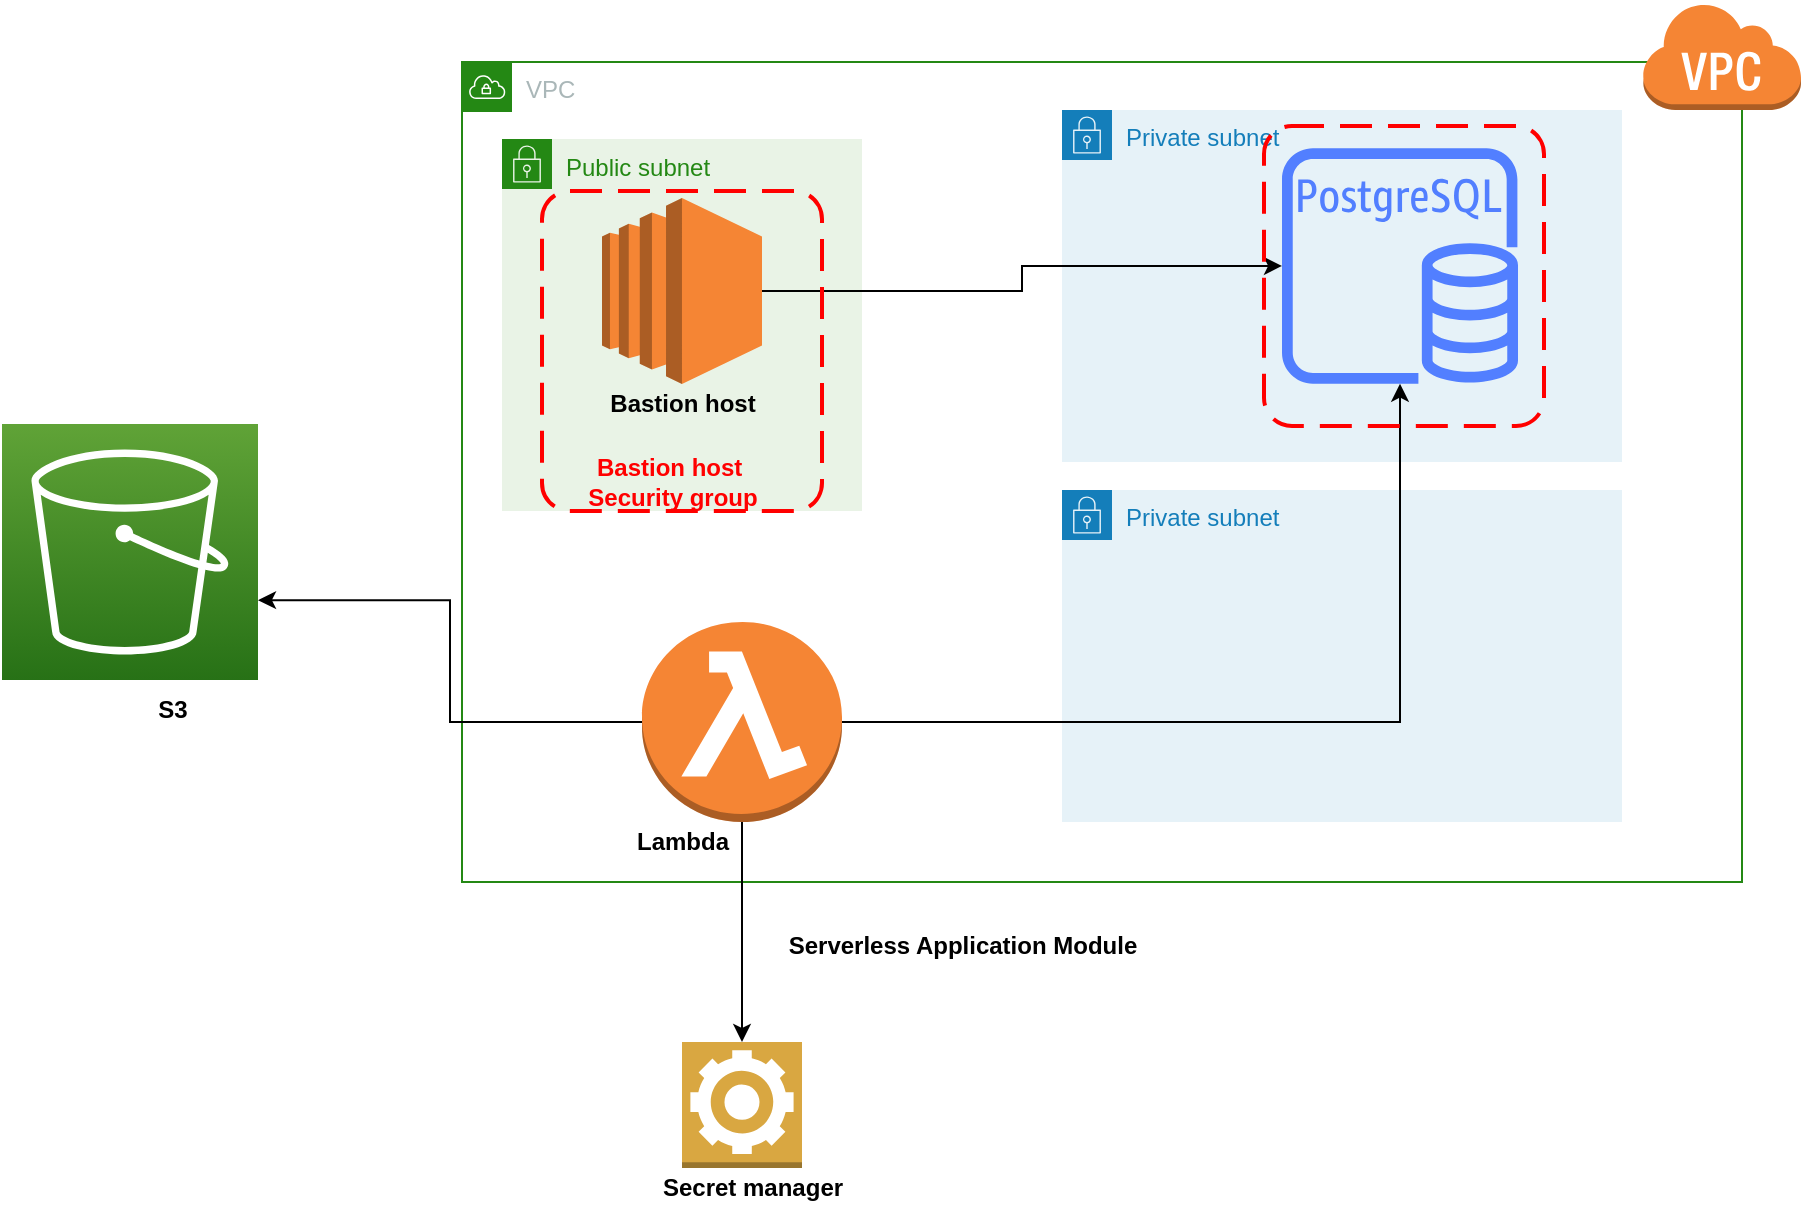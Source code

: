 <mxfile version="15.5.2" type="github">
  <diagram id="OVfzH5pYAAs6eM7BDuYv" name="Page-1">
    <mxGraphModel dx="2916" dy="737" grid="1" gridSize="10" guides="1" tooltips="1" connect="1" arrows="1" fold="1" page="1" pageScale="1" pageWidth="850" pageHeight="1100" math="0" shadow="0">
      <root>
        <mxCell id="0" />
        <mxCell id="1" parent="0" />
        <mxCell id="mRz5VZ8LwVsas3YyahYp-1" value="VPC" style="points=[[0,0],[0.25,0],[0.5,0],[0.75,0],[1,0],[1,0.25],[1,0.5],[1,0.75],[1,1],[0.75,1],[0.5,1],[0.25,1],[0,1],[0,0.75],[0,0.5],[0,0.25]];outlineConnect=0;gradientColor=none;html=1;whiteSpace=wrap;fontSize=12;fontStyle=0;shape=mxgraph.aws4.group;grIcon=mxgraph.aws4.group_vpc;strokeColor=#248814;fillColor=none;verticalAlign=top;align=left;spacingLeft=30;fontColor=#AAB7B8;dashed=0;" parent="1" vertex="1">
          <mxGeometry x="140" y="40" width="640" height="410" as="geometry" />
        </mxCell>
        <mxCell id="mRz5VZ8LwVsas3YyahYp-2" value="" style="outlineConnect=0;dashed=0;verticalLabelPosition=bottom;verticalAlign=top;align=center;html=1;shape=mxgraph.aws3.virtual_private_cloud;fillColor=#F58534;gradientColor=none;" parent="1" vertex="1">
          <mxGeometry x="730" y="10" width="79.5" height="54" as="geometry" />
        </mxCell>
        <mxCell id="mRz5VZ8LwVsas3YyahYp-3" value="Private subnet" style="points=[[0,0],[0.25,0],[0.5,0],[0.75,0],[1,0],[1,0.25],[1,0.5],[1,0.75],[1,1],[0.75,1],[0.5,1],[0.25,1],[0,1],[0,0.75],[0,0.5],[0,0.25]];outlineConnect=0;gradientColor=none;html=1;whiteSpace=wrap;fontSize=12;fontStyle=0;shape=mxgraph.aws4.group;grIcon=mxgraph.aws4.group_security_group;grStroke=0;strokeColor=#147EBA;fillColor=#E6F2F8;verticalAlign=top;align=left;spacingLeft=30;fontColor=#147EBA;dashed=0;" parent="1" vertex="1">
          <mxGeometry x="440" y="64" width="280" height="176" as="geometry" />
        </mxCell>
        <mxCell id="mRz5VZ8LwVsas3YyahYp-4" value="Private subnet" style="points=[[0,0],[0.25,0],[0.5,0],[0.75,0],[1,0],[1,0.25],[1,0.5],[1,0.75],[1,1],[0.75,1],[0.5,1],[0.25,1],[0,1],[0,0.75],[0,0.5],[0,0.25]];outlineConnect=0;gradientColor=none;html=1;whiteSpace=wrap;fontSize=12;fontStyle=0;shape=mxgraph.aws4.group;grIcon=mxgraph.aws4.group_security_group;grStroke=0;strokeColor=#147EBA;fillColor=#E6F2F8;verticalAlign=top;align=left;spacingLeft=30;fontColor=#147EBA;dashed=0;" parent="1" vertex="1">
          <mxGeometry x="440" y="254" width="280" height="166" as="geometry" />
        </mxCell>
        <mxCell id="mRz5VZ8LwVsas3YyahYp-6" value="" style="sketch=0;outlineConnect=0;fontColor=#232F3E;gradientColor=none;fillColor=#527FFF;strokeColor=none;dashed=0;verticalLabelPosition=bottom;verticalAlign=top;align=center;html=1;fontSize=12;fontStyle=0;aspect=fixed;pointerEvents=1;shape=mxgraph.aws4.rds_postgresql_instance;" parent="1" vertex="1">
          <mxGeometry x="550" y="83" width="118" height="118" as="geometry" />
        </mxCell>
        <mxCell id="mRz5VZ8LwVsas3YyahYp-10" style="edgeStyle=orthogonalEdgeStyle;rounded=0;orthogonalLoop=1;jettySize=auto;html=1;" parent="1" source="mRz5VZ8LwVsas3YyahYp-7" target="mRz5VZ8LwVsas3YyahYp-6" edge="1">
          <mxGeometry relative="1" as="geometry" />
        </mxCell>
        <mxCell id="mRz5VZ8LwVsas3YyahYp-37" style="edgeStyle=orthogonalEdgeStyle;rounded=0;orthogonalLoop=1;jettySize=auto;html=1;entryX=1;entryY=0.688;entryDx=0;entryDy=0;entryPerimeter=0;fontColor=#FF0000;" parent="1" source="mRz5VZ8LwVsas3YyahYp-7" target="mRz5VZ8LwVsas3YyahYp-12" edge="1">
          <mxGeometry relative="1" as="geometry" />
        </mxCell>
        <mxCell id="pof-8pbYHYGo4lpYhBVX-7" style="edgeStyle=orthogonalEdgeStyle;rounded=0;orthogonalLoop=1;jettySize=auto;html=1;fontColor=#FF0000;" edge="1" parent="1" source="mRz5VZ8LwVsas3YyahYp-7" target="pof-8pbYHYGo4lpYhBVX-1">
          <mxGeometry relative="1" as="geometry" />
        </mxCell>
        <mxCell id="mRz5VZ8LwVsas3YyahYp-7" value="" style="outlineConnect=0;dashed=0;verticalLabelPosition=bottom;verticalAlign=top;align=center;html=1;shape=mxgraph.aws3.lambda_function;fillColor=#F58534;gradientColor=none;" parent="1" vertex="1">
          <mxGeometry x="230" y="320" width="100" height="100" as="geometry" />
        </mxCell>
        <mxCell id="mRz5VZ8LwVsas3YyahYp-12" value="" style="sketch=0;points=[[0,0,0],[0.25,0,0],[0.5,0,0],[0.75,0,0],[1,0,0],[0,1,0],[0.25,1,0],[0.5,1,0],[0.75,1,0],[1,1,0],[0,0.25,0],[0,0.5,0],[0,0.75,0],[1,0.25,0],[1,0.5,0],[1,0.75,0]];outlineConnect=0;fontColor=#232F3E;gradientColor=#60A337;gradientDirection=north;fillColor=#277116;strokeColor=#ffffff;dashed=0;verticalLabelPosition=bottom;verticalAlign=top;align=center;html=1;fontSize=12;fontStyle=0;aspect=fixed;shape=mxgraph.aws4.resourceIcon;resIcon=mxgraph.aws4.s3;" parent="1" vertex="1">
          <mxGeometry x="-90" y="221" width="128" height="128" as="geometry" />
        </mxCell>
        <mxCell id="mRz5VZ8LwVsas3YyahYp-13" value="" style="shape=image;html=1;verticalAlign=top;verticalLabelPosition=bottom;labelBackgroundColor=#ffffff;imageAspect=0;aspect=fixed;image=https://cdn3.iconfinder.com/data/icons/cad-database-presentation-spreadsheet-vector-fil-2/512/19-128.png" parent="1" vertex="1">
          <mxGeometry x="-90" y="197" width="43" height="43" as="geometry" />
        </mxCell>
        <mxCell id="mRz5VZ8LwVsas3YyahYp-18" value="Public subnet" style="points=[[0,0],[0.25,0],[0.5,0],[0.75,0],[1,0],[1,0.25],[1,0.5],[1,0.75],[1,1],[0.75,1],[0.5,1],[0.25,1],[0,1],[0,0.75],[0,0.5],[0,0.25]];outlineConnect=0;gradientColor=none;html=1;whiteSpace=wrap;fontSize=12;fontStyle=0;shape=mxgraph.aws4.group;grIcon=mxgraph.aws4.group_security_group;grStroke=0;strokeColor=#248814;fillColor=#E9F3E6;verticalAlign=top;align=left;spacingLeft=30;fontColor=#248814;dashed=0;" parent="1" vertex="1">
          <mxGeometry x="160" y="78.5" width="180" height="186" as="geometry" />
        </mxCell>
        <mxCell id="mRz5VZ8LwVsas3YyahYp-26" style="edgeStyle=orthogonalEdgeStyle;rounded=0;orthogonalLoop=1;jettySize=auto;html=1;" parent="1" source="mRz5VZ8LwVsas3YyahYp-22" target="mRz5VZ8LwVsas3YyahYp-6" edge="1">
          <mxGeometry relative="1" as="geometry" />
        </mxCell>
        <mxCell id="mRz5VZ8LwVsas3YyahYp-22" value="" style="outlineConnect=0;dashed=0;verticalLabelPosition=bottom;verticalAlign=top;align=center;html=1;shape=mxgraph.aws3.ec2;fillColor=#F58534;gradientColor=none;" parent="1" vertex="1">
          <mxGeometry x="210" y="108" width="80" height="93" as="geometry" />
        </mxCell>
        <mxCell id="mRz5VZ8LwVsas3YyahYp-25" value="&lt;b&gt;Bastion host&lt;/b&gt;" style="text;html=1;align=center;verticalAlign=middle;resizable=0;points=[];autosize=1;strokeColor=none;fillColor=none;" parent="1" vertex="1">
          <mxGeometry x="205" y="201" width="90" height="20" as="geometry" />
        </mxCell>
        <mxCell id="mRz5VZ8LwVsas3YyahYp-29" value="" style="rounded=1;arcSize=10;dashed=1;strokeColor=#ff0000;fillColor=none;gradientColor=none;dashPattern=8 4;strokeWidth=2;" parent="1" vertex="1">
          <mxGeometry x="180" y="104.5" width="140" height="160" as="geometry" />
        </mxCell>
        <mxCell id="mRz5VZ8LwVsas3YyahYp-30" value="" style="rounded=1;arcSize=10;dashed=1;strokeColor=#ff0000;fillColor=none;gradientColor=none;dashPattern=8 4;strokeWidth=2;" parent="1" vertex="1">
          <mxGeometry x="541" y="72" width="140" height="150" as="geometry" />
        </mxCell>
        <mxCell id="mRz5VZ8LwVsas3YyahYp-31" value="&lt;b&gt;&lt;font color=&quot;#ff0000&quot;&gt;Bastion host&amp;nbsp;&lt;br&gt;Security group&lt;/font&gt;&lt;br&gt;&lt;/b&gt;" style="text;html=1;align=center;verticalAlign=middle;resizable=0;points=[];autosize=1;strokeColor=none;fillColor=none;" parent="1" vertex="1">
          <mxGeometry x="195" y="234.5" width="100" height="30" as="geometry" />
        </mxCell>
        <mxCell id="mRz5VZ8LwVsas3YyahYp-33" value="" style="shape=image;html=1;verticalAlign=top;verticalLabelPosition=bottom;labelBackgroundColor=#ffffff;imageAspect=0;aspect=fixed;image=https://cdn3.iconfinder.com/data/icons/mapicons/icons/days-sam.png;fontColor=#FF0000;" parent="1" vertex="1">
          <mxGeometry x="300" y="388" width="84" height="84" as="geometry" />
        </mxCell>
        <mxCell id="mRz5VZ8LwVsas3YyahYp-35" value="&lt;b&gt;Serverless Application Module&lt;/b&gt;" style="text;html=1;align=center;verticalAlign=middle;resizable=0;points=[];autosize=1;strokeColor=none;fillColor=none;" parent="1" vertex="1">
          <mxGeometry x="295" y="472" width="190" height="20" as="geometry" />
        </mxCell>
        <mxCell id="pof-8pbYHYGo4lpYhBVX-1" value="" style="outlineConnect=0;dashed=0;verticalLabelPosition=bottom;verticalAlign=top;align=center;html=1;shape=mxgraph.aws3.worker;fillColor=#D9A741;gradientColor=none;fontColor=#FF0000;" vertex="1" parent="1">
          <mxGeometry x="250" y="530" width="60" height="63" as="geometry" />
        </mxCell>
        <mxCell id="pof-8pbYHYGo4lpYhBVX-2" value="&lt;b&gt;S3&lt;/b&gt;" style="text;html=1;align=center;verticalAlign=middle;resizable=0;points=[];autosize=1;strokeColor=none;fillColor=none;" vertex="1" parent="1">
          <mxGeometry x="-20" y="354" width="30" height="20" as="geometry" />
        </mxCell>
        <mxCell id="pof-8pbYHYGo4lpYhBVX-4" value="&lt;b&gt;Secret manager&lt;/b&gt;" style="text;html=1;align=center;verticalAlign=middle;resizable=0;points=[];autosize=1;strokeColor=none;fillColor=none;" vertex="1" parent="1">
          <mxGeometry x="230" y="593" width="110" height="20" as="geometry" />
        </mxCell>
        <mxCell id="pof-8pbYHYGo4lpYhBVX-8" value="&lt;b&gt;Lambda&lt;/b&gt;" style="text;html=1;align=center;verticalAlign=middle;resizable=0;points=[];autosize=1;strokeColor=none;fillColor=none;" vertex="1" parent="1">
          <mxGeometry x="220" y="420" width="60" height="20" as="geometry" />
        </mxCell>
      </root>
    </mxGraphModel>
  </diagram>
</mxfile>
